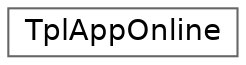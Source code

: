 digraph "Graphical Class Hierarchy"
{
 // LATEX_PDF_SIZE
  bgcolor="transparent";
  edge [fontname=Helvetica,fontsize=14,labelfontname=Helvetica,labelfontsize=14];
  node [fontname=Helvetica,fontsize=14,shape=box,height=0.2,width=0.4];
  rankdir="LR";
  Node0 [id="Node000000",label="TplAppOnline",height=0.2,width=0.4,color="grey40", fillcolor="white", style="filled",URL="$d7/dbb/classTplAppOnline.html",tooltip=" "];
}
